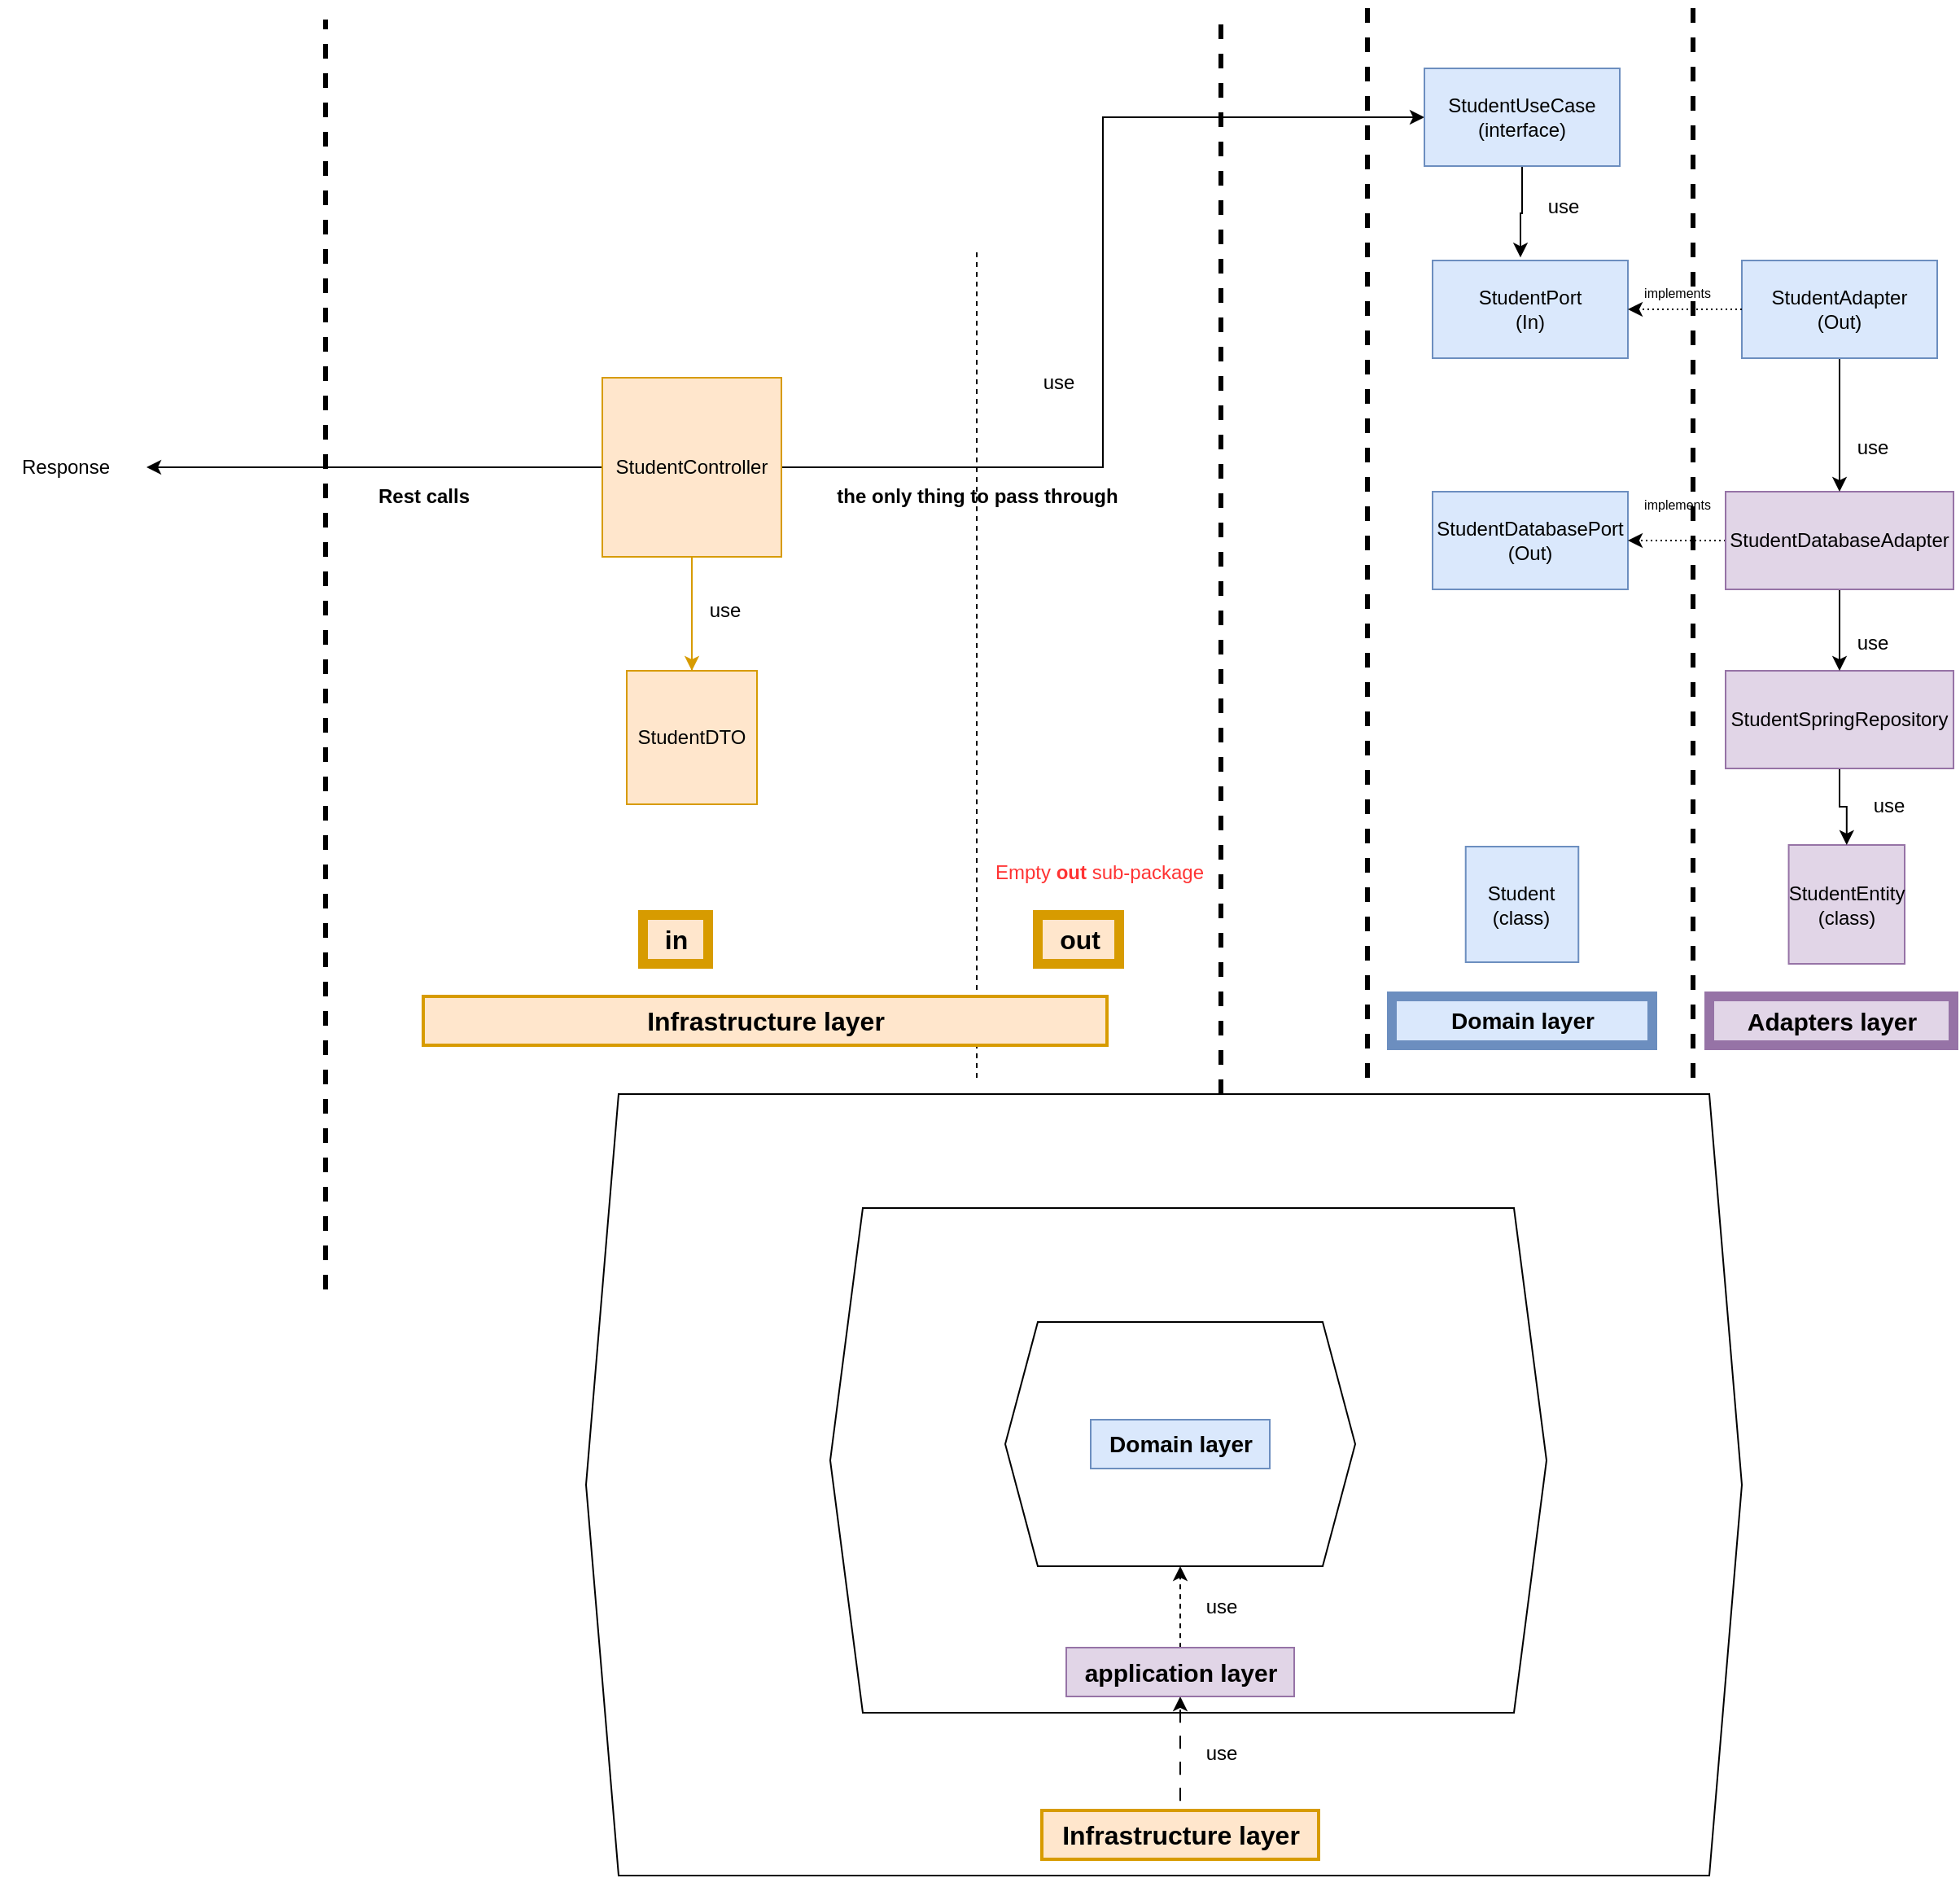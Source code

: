 <mxfile version="21.3.2" type="github">
  <diagram name="Page-1" id="UTS4cF8dmelflX9qp4N6">
    <mxGraphModel dx="2187" dy="1817" grid="1" gridSize="10" guides="1" tooltips="1" connect="1" arrows="1" fold="1" page="1" pageScale="1" pageWidth="850" pageHeight="1100" math="0" shadow="0">
      <root>
        <mxCell id="0" />
        <mxCell id="1" parent="0" />
        <mxCell id="mucqxG4NULC66LCUimEi-39" value="" style="endArrow=none;dashed=1;html=1;rounded=0;strokeWidth=1;" parent="1" edge="1">
          <mxGeometry width="50" height="50" relative="1" as="geometry">
            <mxPoint x="-200" y="-380" as="sourcePoint" />
            <mxPoint x="-200" y="-890" as="targetPoint" />
          </mxGeometry>
        </mxCell>
        <mxCell id="mucqxG4NULC66LCUimEi-19" value="" style="shape=hexagon;perimeter=hexagonPerimeter2;whiteSpace=wrap;html=1;fixedSize=1;" parent="1" vertex="1">
          <mxGeometry x="-440" y="-370" width="710" height="480" as="geometry" />
        </mxCell>
        <mxCell id="mucqxG4NULC66LCUimEi-18" value="" style="shape=hexagon;perimeter=hexagonPerimeter2;whiteSpace=wrap;html=1;fixedSize=1;" parent="1" vertex="1">
          <mxGeometry x="-290" y="-300" width="440" height="310" as="geometry" />
        </mxCell>
        <mxCell id="mucqxG4NULC66LCUimEi-16" value="" style="edgeStyle=orthogonalEdgeStyle;rounded=0;orthogonalLoop=1;jettySize=auto;html=1;fillColor=#ffe6cc;strokeColor=#d79b00;" parent="1" source="mucqxG4NULC66LCUimEi-1" edge="1">
          <mxGeometry relative="1" as="geometry">
            <mxPoint x="-375" y="-710" as="targetPoint" />
          </mxGeometry>
        </mxCell>
        <mxCell id="mucqxG4NULC66LCUimEi-1" value="StudentDTO&lt;br&gt;" style="whiteSpace=wrap;html=1;aspect=fixed;fillColor=#ffe6cc;strokeColor=#d79b00;" parent="1" vertex="1">
          <mxGeometry x="-415" y="-630" width="80" height="82" as="geometry" />
        </mxCell>
        <mxCell id="mucqxG4NULC66LCUimEi-2" value="Student&lt;br&gt;(class)" style="whiteSpace=wrap;html=1;aspect=fixed;fillColor=#dae8fc;strokeColor=#6c8ebf;" parent="1" vertex="1">
          <mxGeometry x="100.36" y="-522" width="69.27" height="71" as="geometry" />
        </mxCell>
        <mxCell id="mucqxG4NULC66LCUimEi-4" value="" style="endArrow=none;dashed=1;html=1;rounded=0;strokeWidth=3;" parent="1" edge="1">
          <mxGeometry width="50" height="50" relative="1" as="geometry">
            <mxPoint x="40" y="-380" as="sourcePoint" />
            <mxPoint x="40" y="-1040" as="targetPoint" />
          </mxGeometry>
        </mxCell>
        <mxCell id="mucqxG4NULC66LCUimEi-5" value="" style="endArrow=none;dashed=1;html=1;rounded=0;strokeWidth=3;" parent="1" edge="1">
          <mxGeometry width="50" height="50" relative="1" as="geometry">
            <mxPoint x="240" y="-380" as="sourcePoint" />
            <mxPoint x="240" y="-1040" as="targetPoint" />
          </mxGeometry>
        </mxCell>
        <mxCell id="mucqxG4NULC66LCUimEi-9" value="&lt;font size=&quot;1&quot; style=&quot;&quot;&gt;&lt;b style=&quot;font-size: 15px;&quot;&gt;Adapters layer&lt;/b&gt;&lt;/font&gt;" style="text;html=1;align=center;verticalAlign=middle;resizable=1;points=[];autosize=1;strokeColor=#9673a6;fillColor=#e1d5e7;strokeWidth=6;" parent="1" vertex="1">
          <mxGeometry x="250" y="-430" width="150" height="30" as="geometry" />
        </mxCell>
        <mxCell id="mucqxG4NULC66LCUimEi-11" style="edgeStyle=orthogonalEdgeStyle;rounded=0;orthogonalLoop=1;jettySize=auto;html=1;entryX=0.5;entryY=0;entryDx=0;entryDy=0;fillColor=#ffe6cc;strokeColor=#d79b00;" parent="1" source="mucqxG4NULC66LCUimEi-10" target="mucqxG4NULC66LCUimEi-1" edge="1">
          <mxGeometry relative="1" as="geometry">
            <Array as="points">
              <mxPoint x="-375" y="-680" />
              <mxPoint x="-375" y="-680" />
            </Array>
          </mxGeometry>
        </mxCell>
        <mxCell id="ogZAV1s2kpX4k0YjR3BK-8" style="edgeStyle=orthogonalEdgeStyle;rounded=0;orthogonalLoop=1;jettySize=auto;html=1;entryX=0;entryY=0.5;entryDx=0;entryDy=0;" parent="1" source="mucqxG4NULC66LCUimEi-10" target="ogZAV1s2kpX4k0YjR3BK-2" edge="1">
          <mxGeometry relative="1" as="geometry" />
        </mxCell>
        <mxCell id="ogZAV1s2kpX4k0YjR3BK-11" style="edgeStyle=orthogonalEdgeStyle;rounded=0;orthogonalLoop=1;jettySize=auto;html=1;" parent="1" source="mucqxG4NULC66LCUimEi-10" edge="1">
          <mxGeometry relative="1" as="geometry">
            <mxPoint x="-710" y="-755" as="targetPoint" />
          </mxGeometry>
        </mxCell>
        <mxCell id="mucqxG4NULC66LCUimEi-10" value="StudentController" style="whiteSpace=wrap;html=1;aspect=fixed;fillColor=#ffe6cc;strokeColor=#d79b00;" parent="1" vertex="1">
          <mxGeometry x="-430" y="-810" width="110" height="110" as="geometry" />
        </mxCell>
        <mxCell id="mucqxG4NULC66LCUimEi-12" value="use" style="text;html=1;align=center;verticalAlign=middle;resizable=0;points=[];autosize=1;" parent="1" vertex="1">
          <mxGeometry x="-375" y="-682" width="40" height="30" as="geometry" />
        </mxCell>
        <mxCell id="mucqxG4NULC66LCUimEi-14" value="&lt;b&gt;&lt;font style=&quot;font-size: 14px;&quot;&gt;Domain layer&lt;/font&gt;&lt;/b&gt;" style="text;html=1;align=center;verticalAlign=middle;resizable=1;points=[];autosize=1;strokeColor=#6c8ebf;fillColor=#dae8fc;strokeWidth=6;" parent="1" vertex="1">
          <mxGeometry x="55" y="-430" width="160" height="30" as="geometry" />
        </mxCell>
        <mxCell id="mucqxG4NULC66LCUimEi-17" value="" style="shape=hexagon;perimeter=hexagonPerimeter2;whiteSpace=wrap;html=1;fixedSize=1;" parent="1" vertex="1">
          <mxGeometry x="-182.5" y="-230" width="215" height="150" as="geometry" />
        </mxCell>
        <mxCell id="mucqxG4NULC66LCUimEi-25" style="edgeStyle=orthogonalEdgeStyle;rounded=0;orthogonalLoop=1;jettySize=auto;html=1;flowAnimation=1;" parent="1" source="mucqxG4NULC66LCUimEi-21" target="mucqxG4NULC66LCUimEi-24" edge="1">
          <mxGeometry relative="1" as="geometry" />
        </mxCell>
        <mxCell id="mucqxG4NULC66LCUimEi-21" value="&lt;font style=&quot;font-size: 16px;&quot;&gt;&lt;b&gt;Infrastructure layer&lt;br&gt;&lt;/b&gt;&lt;/font&gt;" style="text;html=1;align=center;verticalAlign=middle;resizable=0;points=[];autosize=1;strokeColor=#d79b00;fillColor=#ffe6cc;strokeWidth=2;" parent="1" vertex="1">
          <mxGeometry x="-160" y="70" width="170" height="30" as="geometry" />
        </mxCell>
        <mxCell id="mucqxG4NULC66LCUimEi-22" value="&lt;b&gt;&lt;font style=&quot;font-size: 14px;&quot;&gt;Domain layer&lt;/font&gt;&lt;/b&gt;" style="text;html=1;align=center;verticalAlign=middle;resizable=0;points=[];autosize=1;strokeColor=#6c8ebf;fillColor=#dae8fc;" parent="1" vertex="1">
          <mxGeometry x="-130" y="-170" width="110" height="30" as="geometry" />
        </mxCell>
        <mxCell id="mucqxG4NULC66LCUimEi-26" style="edgeStyle=orthogonalEdgeStyle;rounded=0;orthogonalLoop=1;jettySize=auto;html=1;dashed=1;flowAnimation=1;entryX=0.5;entryY=1;entryDx=0;entryDy=0;" parent="1" source="mucqxG4NULC66LCUimEi-24" edge="1" target="mucqxG4NULC66LCUimEi-17">
          <mxGeometry relative="1" as="geometry">
            <mxPoint x="-65" y="-70" as="targetPoint" />
          </mxGeometry>
        </mxCell>
        <mxCell id="mucqxG4NULC66LCUimEi-24" value="&lt;font size=&quot;1&quot; style=&quot;&quot;&gt;&lt;b style=&quot;font-size: 15px;&quot;&gt;application layer&lt;/b&gt;&lt;/font&gt;" style="text;html=1;align=center;verticalAlign=middle;resizable=0;points=[];autosize=1;strokeColor=#9673a6;fillColor=#e1d5e7;" parent="1" vertex="1">
          <mxGeometry x="-145" y="-30" width="140" height="30" as="geometry" />
        </mxCell>
        <mxCell id="mucqxG4NULC66LCUimEi-27" value="use" style="text;html=1;align=center;verticalAlign=middle;resizable=0;points=[];autosize=1;" parent="1" vertex="1">
          <mxGeometry x="-70" y="-70" width="40" height="30" as="geometry" />
        </mxCell>
        <mxCell id="mucqxG4NULC66LCUimEi-28" value="use" style="text;html=1;align=center;verticalAlign=middle;resizable=0;points=[];autosize=1;" parent="1" vertex="1">
          <mxGeometry x="-70" y="20" width="40" height="30" as="geometry" />
        </mxCell>
        <mxCell id="mucqxG4NULC66LCUimEi-36" value="&lt;font style=&quot;font-size: 16px;&quot;&gt;&lt;b&gt;in&lt;br&gt;&lt;/b&gt;&lt;/font&gt;" style="text;html=1;align=center;verticalAlign=middle;resizable=0;points=[];autosize=1;strokeColor=#d79b00;fillColor=#ffe6cc;strokeWidth=6;" parent="1" vertex="1">
          <mxGeometry x="-405" y="-480" width="40" height="30" as="geometry" />
        </mxCell>
        <mxCell id="mucqxG4NULC66LCUimEi-37" value="&lt;font style=&quot;font-size: 16px;&quot;&gt;&lt;b&gt;out&lt;br&gt;&lt;/b&gt;&lt;/font&gt;" style="text;html=1;align=center;verticalAlign=middle;resizable=0;points=[];autosize=1;strokeColor=#d79b00;fillColor=#ffe6cc;strokeWidth=6;" parent="1" vertex="1">
          <mxGeometry x="-162.5" y="-480" width="50" height="30" as="geometry" />
        </mxCell>
        <mxCell id="mucqxG4NULC66LCUimEi-7" value="&lt;font style=&quot;font-size: 16px;&quot;&gt;&lt;b&gt;Infrastructure layer&lt;br&gt;&lt;/b&gt;&lt;/font&gt;" style="text;html=1;align=center;verticalAlign=middle;resizable=1;points=[];autosize=1;strokeColor=#d79b00;fillColor=#ffe6cc;strokeWidth=2;" parent="1" vertex="1">
          <mxGeometry x="-540" y="-430" width="420" height="30" as="geometry" />
        </mxCell>
        <mxCell id="ogZAV1s2kpX4k0YjR3BK-4" style="edgeStyle=orthogonalEdgeStyle;rounded=0;orthogonalLoop=1;jettySize=auto;html=1;entryX=0.45;entryY=-0.031;entryDx=0;entryDy=0;entryPerimeter=0;exitX=0.5;exitY=1;exitDx=0;exitDy=0;" parent="1" source="ogZAV1s2kpX4k0YjR3BK-2" target="ogZAV1s2kpX4k0YjR3BK-3" edge="1">
          <mxGeometry relative="1" as="geometry" />
        </mxCell>
        <mxCell id="ogZAV1s2kpX4k0YjR3BK-2" value="StudentUseCase&lt;br&gt;(interface)" style="rounded=0;whiteSpace=wrap;html=1;fillColor=#dae8fc;strokeColor=#6c8ebf;" parent="1" vertex="1">
          <mxGeometry x="75" y="-1000" width="120" height="60" as="geometry" />
        </mxCell>
        <mxCell id="ogZAV1s2kpX4k0YjR3BK-3" value="StudentPort&lt;br&gt;(In)" style="rounded=0;whiteSpace=wrap;html=1;fillColor=#dae8fc;strokeColor=#6c8ebf;" parent="1" vertex="1">
          <mxGeometry x="80" y="-882" width="120" height="60" as="geometry" />
        </mxCell>
        <mxCell id="ogZAV1s2kpX4k0YjR3BK-5" value="use" style="text;html=1;align=center;verticalAlign=middle;resizable=0;points=[];autosize=1;strokeColor=none;fillColor=none;" parent="1" vertex="1">
          <mxGeometry x="140" y="-930" width="40" height="30" as="geometry" />
        </mxCell>
        <mxCell id="ogZAV1s2kpX4k0YjR3BK-6" value="StudentDatabasePort&lt;br&gt;(Out)" style="whiteSpace=wrap;html=1;fillColor=#dae8fc;strokeColor=#6c8ebf;" parent="1" vertex="1">
          <mxGeometry x="80" y="-740" width="120" height="60" as="geometry" />
        </mxCell>
        <mxCell id="ogZAV1s2kpX4k0YjR3BK-9" value="use" style="text;html=1;align=center;verticalAlign=middle;resizable=0;points=[];autosize=1;strokeColor=none;fillColor=none;" parent="1" vertex="1">
          <mxGeometry x="-170" y="-822" width="40" height="30" as="geometry" />
        </mxCell>
        <mxCell id="ogZAV1s2kpX4k0YjR3BK-10" value="&lt;b&gt;the only thing to pass through&lt;/b&gt;" style="text;html=1;align=center;verticalAlign=middle;resizable=0;points=[];autosize=1;strokeColor=none;fillColor=none;" parent="1" vertex="1">
          <mxGeometry x="-300" y="-752" width="200" height="30" as="geometry" />
        </mxCell>
        <mxCell id="ogZAV1s2kpX4k0YjR3BK-12" value="" style="endArrow=none;dashed=1;html=1;rounded=0;strokeWidth=3;" parent="1" edge="1">
          <mxGeometry width="50" height="50" relative="1" as="geometry">
            <mxPoint x="-600" y="-250" as="sourcePoint" />
            <mxPoint x="-600" y="-1030" as="targetPoint" />
          </mxGeometry>
        </mxCell>
        <mxCell id="ogZAV1s2kpX4k0YjR3BK-13" value="&lt;b&gt;Rest calls&lt;/b&gt;" style="text;html=1;align=center;verticalAlign=middle;resizable=0;points=[];autosize=1;strokeColor=none;fillColor=none;" parent="1" vertex="1">
          <mxGeometry x="-580" y="-752" width="80" height="30" as="geometry" />
        </mxCell>
        <mxCell id="ogZAV1s2kpX4k0YjR3BK-14" value="Response" style="text;html=1;align=center;verticalAlign=middle;resizable=0;points=[];autosize=1;strokeColor=none;fillColor=none;" parent="1" vertex="1">
          <mxGeometry x="-800" y="-770" width="80" height="30" as="geometry" />
        </mxCell>
        <mxCell id="ogZAV1s2kpX4k0YjR3BK-15" value="" style="endArrow=none;dashed=1;html=1;rounded=0;strokeWidth=3;" parent="1" edge="1">
          <mxGeometry width="50" height="50" relative="1" as="geometry">
            <mxPoint x="-50" y="-370" as="sourcePoint" />
            <mxPoint x="-50" y="-1030" as="targetPoint" />
          </mxGeometry>
        </mxCell>
        <mxCell id="ogZAV1s2kpX4k0YjR3BK-17" value="StudentEntity&lt;br&gt;(class)" style="whiteSpace=wrap;html=1;aspect=fixed;fillColor=#e1d5e7;strokeColor=#9673a6;" parent="1" vertex="1">
          <mxGeometry x="298.78" y="-523" width="71.22" height="73" as="geometry" />
        </mxCell>
        <mxCell id="ogZAV1s2kpX4k0YjR3BK-38" style="edgeStyle=orthogonalEdgeStyle;rounded=0;orthogonalLoop=1;jettySize=auto;html=1;" parent="1" source="ogZAV1s2kpX4k0YjR3BK-18" target="ogZAV1s2kpX4k0YjR3BK-17" edge="1">
          <mxGeometry relative="1" as="geometry" />
        </mxCell>
        <mxCell id="ogZAV1s2kpX4k0YjR3BK-18" value="StudentSpringRepository" style="whiteSpace=wrap;html=1;fillColor=#e1d5e7;strokeColor=#9673a6;" parent="1" vertex="1">
          <mxGeometry x="260" y="-630" width="140" height="60" as="geometry" />
        </mxCell>
        <mxCell id="ogZAV1s2kpX4k0YjR3BK-23" style="edgeStyle=orthogonalEdgeStyle;rounded=0;orthogonalLoop=1;jettySize=auto;html=1;dashed=1;dashPattern=1 2;" parent="1" source="ogZAV1s2kpX4k0YjR3BK-19" target="ogZAV1s2kpX4k0YjR3BK-6" edge="1">
          <mxGeometry relative="1" as="geometry" />
        </mxCell>
        <mxCell id="ogZAV1s2kpX4k0YjR3BK-34" style="edgeStyle=orthogonalEdgeStyle;rounded=0;orthogonalLoop=1;jettySize=auto;html=1;" parent="1" source="ogZAV1s2kpX4k0YjR3BK-19" target="ogZAV1s2kpX4k0YjR3BK-18" edge="1">
          <mxGeometry relative="1" as="geometry" />
        </mxCell>
        <mxCell id="ogZAV1s2kpX4k0YjR3BK-19" value="StudentDatabaseAdapter" style="whiteSpace=wrap;html=1;fillColor=#e1d5e7;strokeColor=#9673a6;" parent="1" vertex="1">
          <mxGeometry x="260" y="-740" width="140" height="60" as="geometry" />
        </mxCell>
        <mxCell id="ogZAV1s2kpX4k0YjR3BK-25" value="use" style="text;html=1;align=center;verticalAlign=middle;resizable=0;points=[];autosize=1;strokeColor=none;fillColor=none;" parent="1" vertex="1">
          <mxGeometry x="330" y="-782" width="40" height="30" as="geometry" />
        </mxCell>
        <mxCell id="ogZAV1s2kpX4k0YjR3BK-33" style="edgeStyle=orthogonalEdgeStyle;rounded=0;orthogonalLoop=1;jettySize=auto;html=1;" parent="1" source="ogZAV1s2kpX4k0YjR3BK-29" target="ogZAV1s2kpX4k0YjR3BK-19" edge="1">
          <mxGeometry relative="1" as="geometry" />
        </mxCell>
        <mxCell id="ogZAV1s2kpX4k0YjR3BK-29" value="StudentAdapter&lt;br&gt;(Out)" style="rounded=0;whiteSpace=wrap;html=1;fillColor=#dae8fc;strokeColor=#6c8ebf;" parent="1" vertex="1">
          <mxGeometry x="270" y="-882" width="120" height="60" as="geometry" />
        </mxCell>
        <mxCell id="ogZAV1s2kpX4k0YjR3BK-30" style="edgeStyle=orthogonalEdgeStyle;rounded=0;orthogonalLoop=1;jettySize=auto;html=1;dashed=1;dashPattern=1 2;exitX=0;exitY=0.5;exitDx=0;exitDy=0;" parent="1" source="ogZAV1s2kpX4k0YjR3BK-29" target="ogZAV1s2kpX4k0YjR3BK-3" edge="1">
          <mxGeometry relative="1" as="geometry">
            <mxPoint x="270" y="-712" as="sourcePoint" />
            <mxPoint x="205" y="-710" as="targetPoint" />
          </mxGeometry>
        </mxCell>
        <mxCell id="ogZAV1s2kpX4k0YjR3BK-31" value="&lt;p style=&quot;line-height: 90%; font-size: 8px;&quot;&gt;implements&lt;/p&gt;" style="text;html=1;align=center;verticalAlign=middle;resizable=0;points=[];autosize=1;strokeColor=none;fillColor=none;" parent="1" vertex="1">
          <mxGeometry x="200" y="-752" width="60" height="40" as="geometry" />
        </mxCell>
        <mxCell id="ogZAV1s2kpX4k0YjR3BK-35" value="use" style="text;html=1;align=center;verticalAlign=middle;resizable=0;points=[];autosize=1;strokeColor=none;fillColor=none;" parent="1" vertex="1">
          <mxGeometry x="330" y="-662" width="40" height="30" as="geometry" />
        </mxCell>
        <mxCell id="ogZAV1s2kpX4k0YjR3BK-36" value="&lt;p style=&quot;line-height: 90%; font-size: 8px;&quot;&gt;implements&lt;/p&gt;" style="text;html=1;align=center;verticalAlign=middle;resizable=0;points=[];autosize=1;strokeColor=none;fillColor=none;" parent="1" vertex="1">
          <mxGeometry x="200" y="-882" width="60" height="40" as="geometry" />
        </mxCell>
        <mxCell id="ogZAV1s2kpX4k0YjR3BK-39" value="use" style="text;html=1;align=center;verticalAlign=middle;resizable=0;points=[];autosize=1;strokeColor=none;fillColor=none;" parent="1" vertex="1">
          <mxGeometry x="340" y="-562" width="40" height="30" as="geometry" />
        </mxCell>
        <mxCell id="GasGxRCZjI-AQa13atZJ-2" value="&lt;font color=&quot;#ff3333&quot; style=&quot;font-size: 12px;&quot;&gt;Empty &lt;b&gt;out &lt;/b&gt;sub-package&lt;/font&gt;" style="text;html=1;align=center;verticalAlign=middle;resizable=0;points=[];autosize=1;strokeColor=none;fillColor=none;strokeWidth=5;" vertex="1" parent="1">
          <mxGeometry x="-200" y="-521" width="150" height="30" as="geometry" />
        </mxCell>
      </root>
    </mxGraphModel>
  </diagram>
</mxfile>
